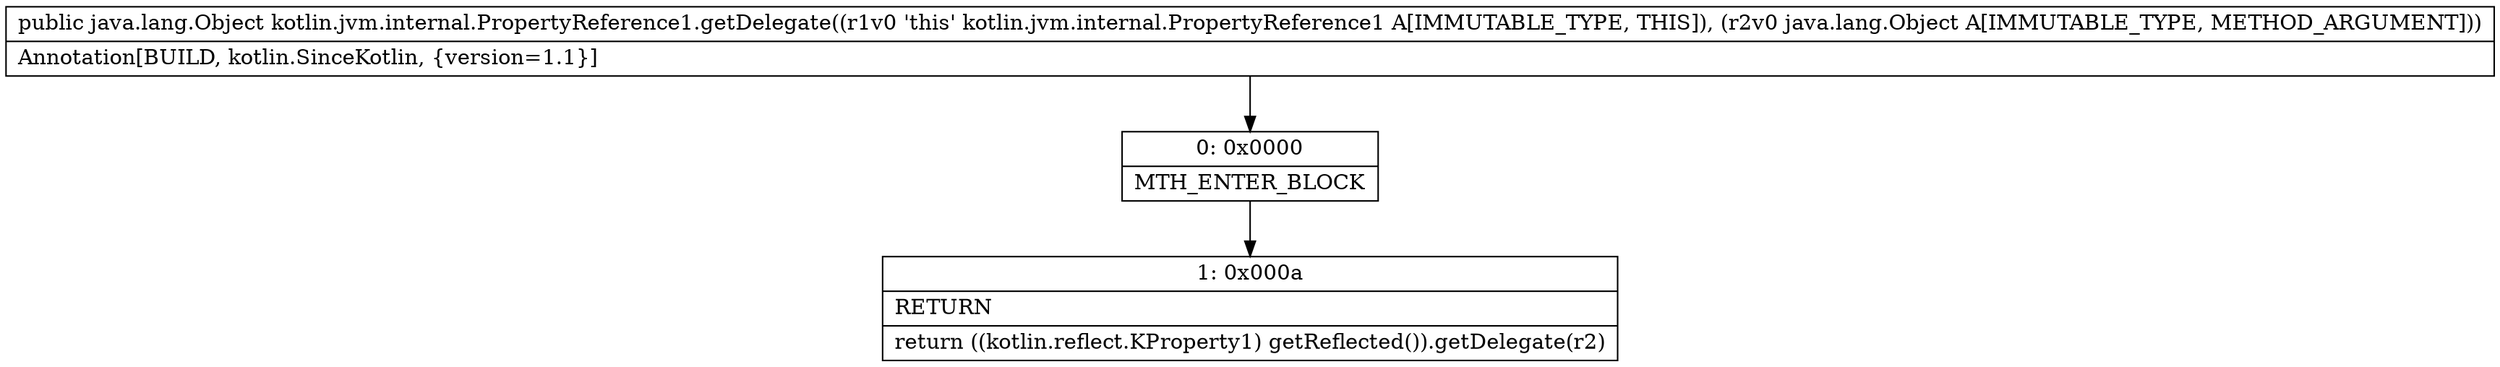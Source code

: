 digraph "CFG forkotlin.jvm.internal.PropertyReference1.getDelegate(Ljava\/lang\/Object;)Ljava\/lang\/Object;" {
Node_0 [shape=record,label="{0\:\ 0x0000|MTH_ENTER_BLOCK\l}"];
Node_1 [shape=record,label="{1\:\ 0x000a|RETURN\l|return ((kotlin.reflect.KProperty1) getReflected()).getDelegate(r2)\l}"];
MethodNode[shape=record,label="{public java.lang.Object kotlin.jvm.internal.PropertyReference1.getDelegate((r1v0 'this' kotlin.jvm.internal.PropertyReference1 A[IMMUTABLE_TYPE, THIS]), (r2v0 java.lang.Object A[IMMUTABLE_TYPE, METHOD_ARGUMENT]))  | Annotation[BUILD, kotlin.SinceKotlin, \{version=1.1\}]\l}"];
MethodNode -> Node_0;
Node_0 -> Node_1;
}

